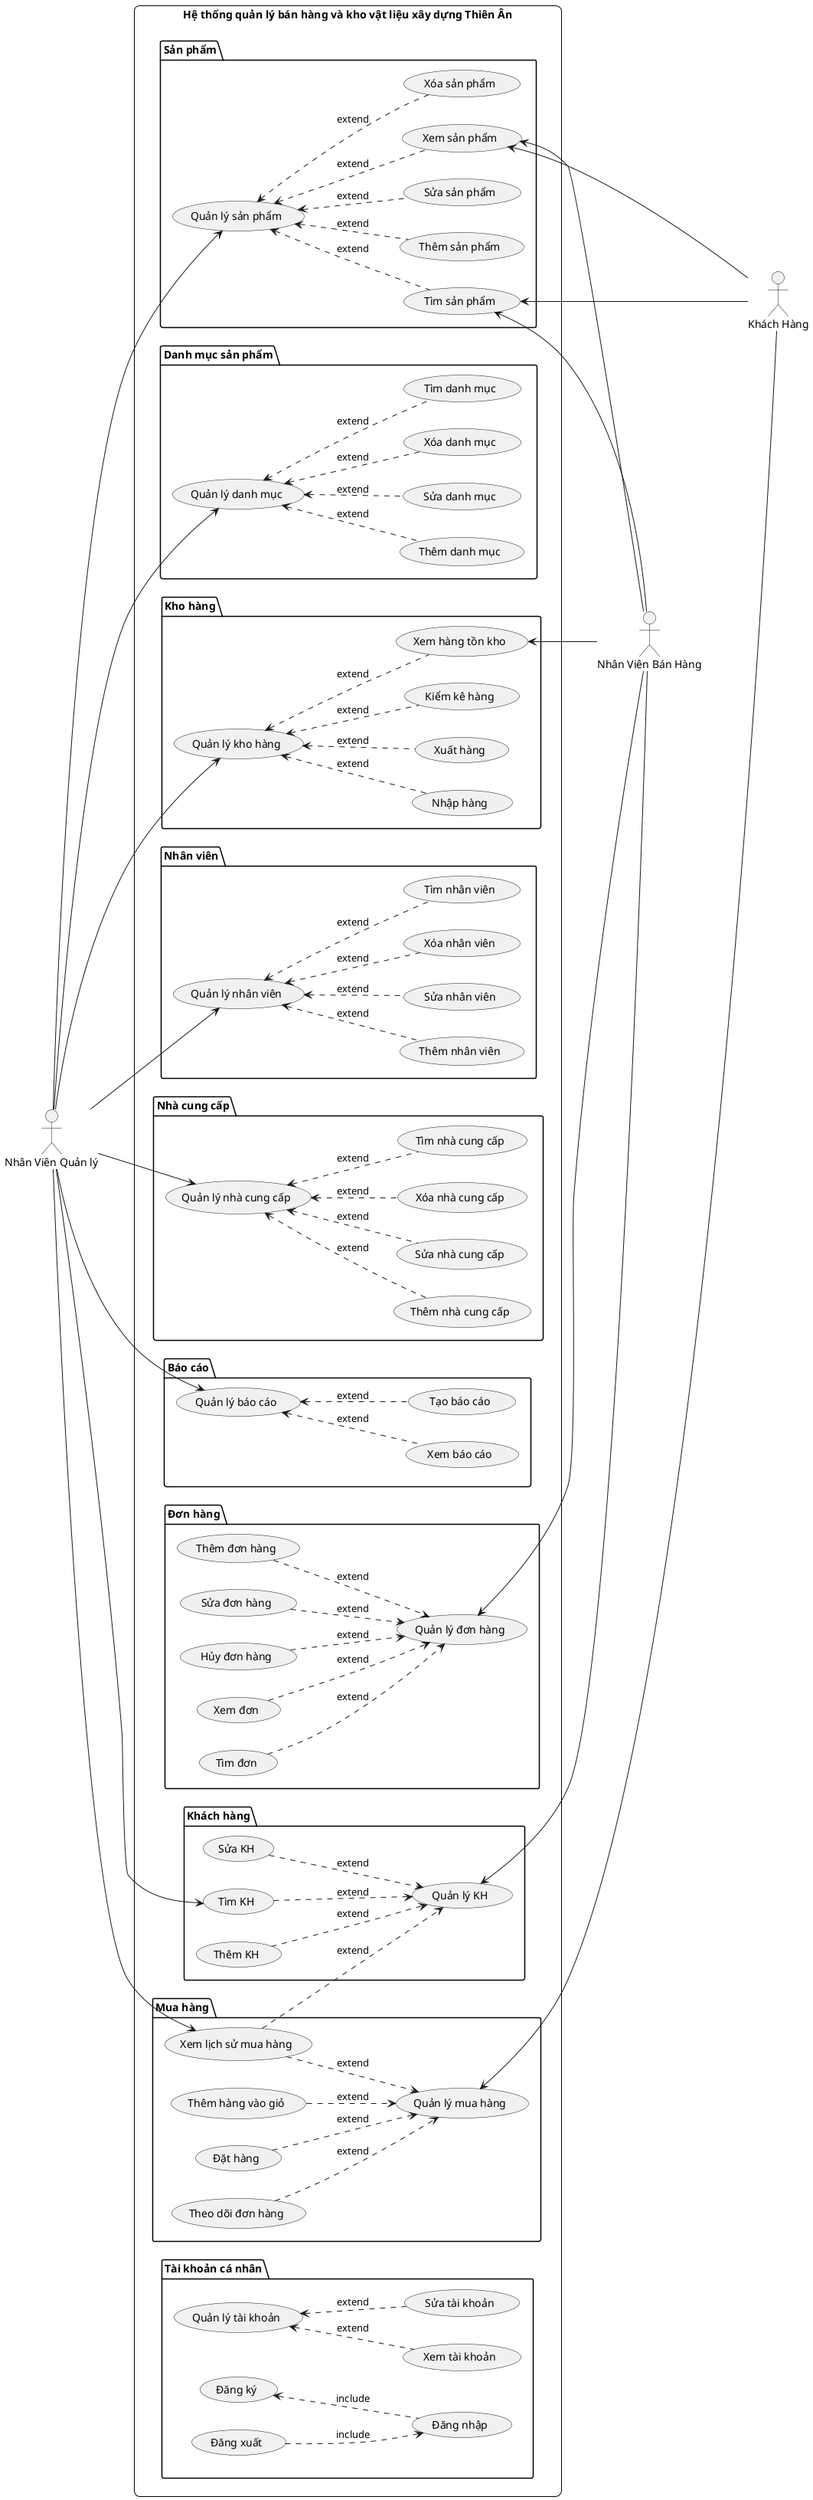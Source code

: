 @startuml UC-SN

skinparam shadowing false
left to right direction
skinparam rectangle {
  BackgroundColor White
  BorderColor Black
  RoundCorner 15
}

actor "Khách Hàng" as KH
actor "Nhân Viên Quản lý" as NVQL
actor "Nhân Viên Bán Hàng" as NVBH

rectangle "Hệ thống quản lý bán hàng và kho vật liệu xây dựng Thiên Ân" {

  '>>>>>>>>>>>>>>> Khai báo >>>>>>>>>>>>>>>

  package "Sản phẩm" {
    (Quản lý sản phẩm) as QLSP
    (Xem sản phẩm) as XEM_SP
    (Thêm sản phẩm) as THEM_SP
    (Sửa sản phẩm) as SUA_SP
    (Tìm sản phẩm) as TIM_SP
    (Xóa sản phẩm) as XOA_SP
  }

  package "Danh mục sản phẩm" {
    (Quản lý danh mục) as QLDMSP
    (Thêm danh mục) as THEM_DMSP
    (Sửa danh mục) as SUA_DMSP
    (Xóa danh mục) as XOA_DMSP
    (Tìm danh mục) as TIM_DMSP
  }

  package "Kho hàng" {
    (Quản lý kho hàng) as QLKHO
    (Nhập hàng) as NHAP_HANG
    (Xuất hàng) as XUAT_HANG
    (Kiểm kê hàng) as KIEM_HANG
    (Xem hàng tồn kho) as XEM_HANG
  }

  package "Nhân viên" {
    (Quản lý nhân viên) as QLNV
    (Thêm nhân viên) as THEM_NV
    (Sửa nhân viên) as SUA_NV
    (Xóa nhân viên) as XOA_NV
    (Tìm nhân viên) as TIM_NV
  }

  package "Nhà cung cấp" {
    (Quản lý nhà cung cấp) as QLNCC
    (Thêm nhà cung cấp) as THEM_NCC
    (Sửa nhà cung cấp) as SUA_NCC
    (Xóa nhà cung cấp) as XOA_NCC
    (Tìm nhà cung cấp) as TIM_NCC
  }

  package "Báo cáo" {
    (Quản lý báo cáo) as QLBC
    (Xem báo cáo) as XEM_BC
    (Tạo báo cáo) as TAO_BC
  }

  package "Khách hàng" {
    (Quản lý KH) as QLKH
    (Thêm KH) as THEM_KH
    (Sửa KH) as SUA_KH
    (Tìm KH) as TIM_KH
  }

  package "Đơn hàng" {
    (Quản lý đơn hàng) as QLDH
    (Thêm đơn hàng) as THEM_DH
    (Sửa đơn hàng) as SUA_DH
    (Hủy đơn hàng) as HUY_DH
    (Xem đơn) as XEM_DH
    (Tìm đơn) as TIM_DH
  }

  package "Mua hàng" {
    (Quản lý mua hàng) as QLMH
    (Thêm hàng vào giỏ) as THEM_HANG_GH
    (Đặt hàng) as DAT_HANG
    (Theo dõi đơn hàng) as THEO_DOI_HANG
    (Xem lịch sử mua hàng) as XEM_LSMH
  }

  package "Tài khoản cá nhân" {
    (Quản lý tài khoản) as QLTK
    (Đăng ký) as DANG_KY
    (Đăng nhập) as DANG_NHAP
    (Đăng xuất) as DANG_XUAT
    (Xem tài khoản) as XEM_TK
    (Sửa tài khoản) as SUA_TK
  }

  '>>>>>>>>>>>>>>> Gán đối tượng >>>>>>>>>>>>>>>

  '----------- Nhân Viên Quản lý -----------
  NVQL --> QLSP
  NVQL --> QLDMSP
  NVQL --> QLKHO
  NVQL --> QLNV
  NVQL --> QLNCC
  NVQL --> QLBC

  'Tài khoản
  DANG_KY <.. DANG_NHAP : include
  DANG_XUAT ..> DANG_NHAP : include
  QLTK <.. XEM_TK : extend
  QLTK <.. SUA_TK : extend

  'Sản phẩm
  QLSP <.. XEM_SP : extend
  QLSP <.. THEM_SP : extend
  QLSP <.. SUA_SP : extend
  QLSP <.. TIM_SP : extend
  QLSP <.. XOA_SP : extend

  'Danh mục sản phẩm
  QLDMSP <.. THEM_DMSP : extend
  QLDMSP <.. SUA_DMSP : extend
  QLDMSP <.. XOA_DMSP : extend
  QLDMSP <.. TIM_DMSP : extend

  'Kho hàng
  QLKHO <.. NHAP_HANG : extend
  QLKHO <.. XUAT_HANG : extend
  QLKHO <.. KIEM_HANG : extend
  QLKHO <.. XEM_HANG : extend

  'Nhân viên
  QLNV <.. THEM_NV : extend
  QLNV <.. SUA_NV : extend
  QLNV <.. XOA_NV : extend
  QLNV <.. TIM_NV : extend

  'Nhà cung cấp
  QLNCC <.. THEM_NCC : extend
  QLNCC <.. SUA_NCC : extend
  QLNCC <.. XOA_NCC : extend
  QLNCC <.. TIM_NCC : extend

  'Báo cáo
  QLBC <.. XEM_BC : extend
  QLBC <.. TAO_BC : extend

  'Khách hàng
  NVQL --> TIM_KH
  NVQL --> XEM_LSMH

  '----------- Nhân Viên Bán Hàng -----------
  NVBH --> QLDH
  NVBH --> QLKH

  'Đơn hàng
  THEM_DH ..> QLDH : extend
  SUA_DH ..> QLDH : extend
  HUY_DH ..> QLDH : extend
  XEM_DH ..> QLDH : extend
  TIM_DH ..> QLDH : extend

  'Khách hàng
  THEM_KH ..> QLKH : extend
  SUA_KH ..> QLKH : extend
  TIM_KH ..> QLKH : extend
  XEM_LSMH ..> QLKH : extend

  'Sản phẩm
  XEM_SP <-- NVBH
  TIM_SP <-- NVBH

  'Kho
  XEM_HANG <-- NVBH

  '----------- Khách Hàng -----------
  QLMH <-- KH

  'Sản phẩm
  TIM_SP <--- KH
  XEM_SP <--- KH

  'Mua hàng
  THEM_HANG_GH ..> QLMH : extend
  DAT_HANG ..> QLMH : extend
  THEO_DOI_HANG ..> QLMH : extend
  XEM_LSMH ..> QLMH : extend
}

@enduml
